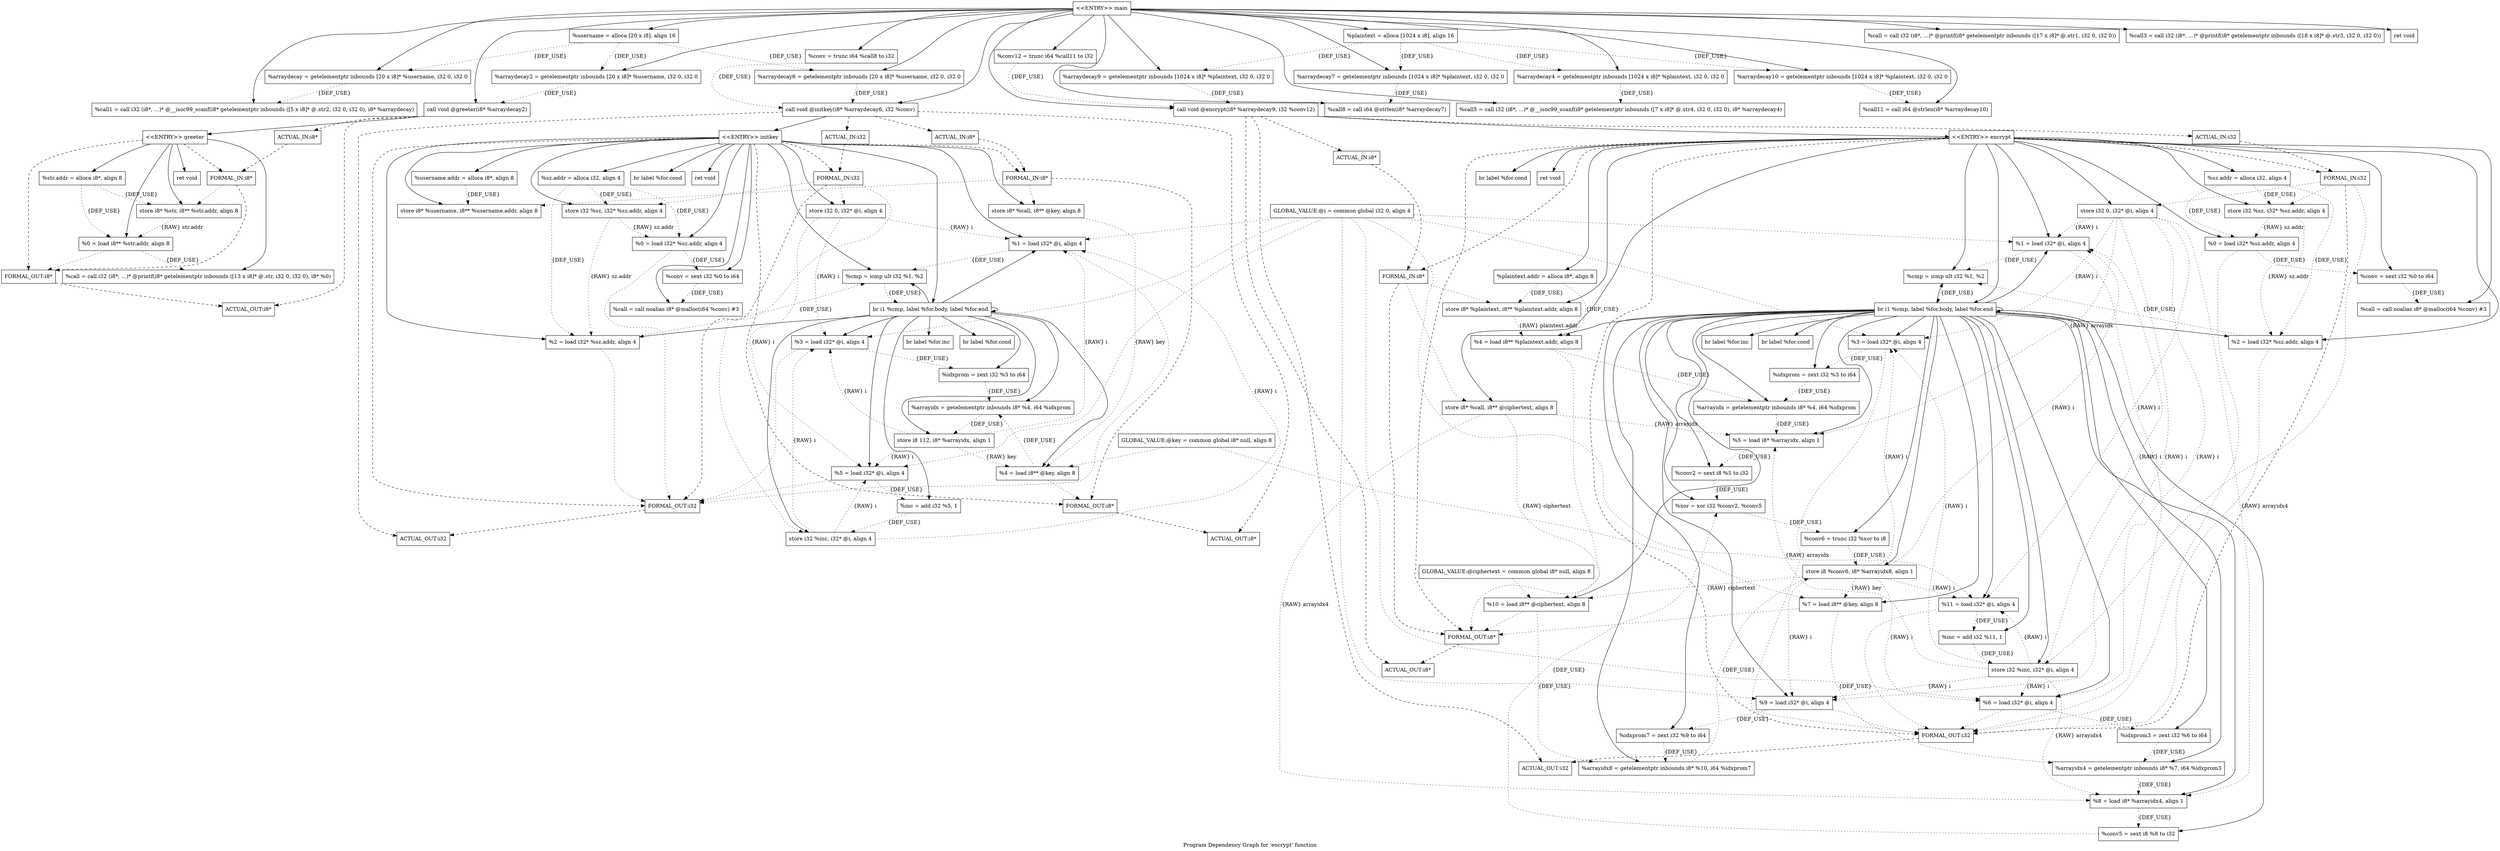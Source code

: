 digraph "Program Dependency Graph for 'encrypt' function" {
	label="Program Dependency Graph for 'encrypt' function";

	Node0x2da2eb0 [shape=record,label="{  %str.addr = alloca i8*, align 8}"];
	Node0x2da2eb0 -> Node0x2da2f20[style=dotted,label = "{DEF_USE}" ];
	Node0x2da2eb0 -> Node0x2da2f90[style=dotted,label = "{DEF_USE}" ];
	Node0x2da2f20 [shape=record,label="{  store i8* %str, i8** %str.addr, align 8}"];
	Node0x2da2f20 -> Node0x2da2f90[style=dotted,label = "{RAW} str.addr"];
	Node0x2da2f90 [shape=record,label="{  %0 = load i8** %str.addr, align 8}"];
	Node0x2da2f90 -> Node0x2da3060[style=dotted,label = "{DEF_USE}" ];
	Node0x2da2f90 -> Node0x2db6ba0[style=dotted];
	Node0x2da3060 [shape=record,label="{  %call = call i32 (i8*, ...)* @printf(i8* getelementptr inbounds ([13 x i8]* @.str, i32 0, i32 0), i8* %0)}"];
	Node0x2da30d0 [shape=record,label="{\<\<ENTRY\>\> greeter}"];
	Node0x2da30d0 -> Node0x2da2eb0;
	Node0x2da30d0 -> Node0x2da2f20;
	Node0x2da30d0 -> Node0x2da2f90;
	Node0x2da30d0 -> Node0x2da3060;
	Node0x2da30d0 -> Node0x2da3000;
	Node0x2da30d0 -> Node0x2db6b30[style=dashed];
	Node0x2da30d0 -> Node0x2db6ba0[style=dashed];
	Node0x2da3000 [shape=record,label="{  ret void}"];
	Node0x2da7e60 [shape=record,label="{  %username.addr = alloca i8*, align 8}"];
	Node0x2da7e60 -> Node0x2da7ed0[style=dotted,label = "{DEF_USE}" ];
	Node0x2da7ed0 [shape=record,label="{  store i8* %username, i8** %username.addr, align 8}"];
	Node0x2da7f40 [shape=record,label="{GLOBAL_VALUE:@i = common global i32 0, align 4}"];
	Node0x2da7f40 -> Node0x2da8040[style=dotted];
	Node0x2da7f40 -> Node0x2da80b0[style=dotted];
	Node0x2da7f40 -> Node0x2da8230[style=dotted];
	Node0x2da7f40 -> Node0x2db08f0[style=dotted];
	Node0x2da7f40 -> Node0x2db0960[style=dotted];
	Node0x2da7f40 -> Node0x2db0b00[style=dotted];
	Node0x2da7f40 -> Node0x2db0c10[style=dotted];
	Node0x2da7f40 -> Node0x2db0d60[style=dotted];
	Node0x2da8040 [shape=record,label="{  %1 = load i32* @i, align 4}"];
	Node0x2da8040 -> Node0x2da86c0[style=dotted,label = "{DEF_USE}" ];
	Node0x2da8040 -> Node0x2db7f70[style=dotted];
	Node0x2da80b0 [shape=record,label="{  %3 = load i32* @i, align 4}"];
	Node0x2da80b0 -> Node0x2da8800[style=dotted,label = "{DEF_USE}" ];
	Node0x2da80b0 -> Node0x2db7f70[style=dotted];
	Node0x2da8150 [shape=record,label="{GLOBAL_VALUE:@key = common global i8* null, align 8}"];
	Node0x2da8150 -> Node0x2da81c0[style=dotted];
	Node0x2da8150 -> Node0x2db0b70[style=dotted];
	Node0x2da81c0 [shape=record,label="{  %4 = load i8** @key, align 8}"];
	Node0x2da81c0 -> Node0x2da8950[style=dotted,label = "{DEF_USE}" ];
	Node0x2da81c0 -> Node0x2db7f00[style=dotted];
	Node0x2da8230 [shape=record,label="{  %5 = load i32* @i, align 4}"];
	Node0x2da8230 -> Node0x2da8b40[style=dotted,label = "{DEF_USE}" ];
	Node0x2da8230 -> Node0x2db7f70[style=dotted];
	Node0x2da8120 [shape=record,label="{  %sz.addr = alloca i32, align 4}"];
	Node0x2da8120 -> Node0x2da82e0[style=dotted,label = "{DEF_USE}" ];
	Node0x2da8120 -> Node0x2da8350[style=dotted,label = "{DEF_USE}" ];
	Node0x2da8120 -> Node0x2da7fe0[style=dotted,label = "{DEF_USE}" ];
	Node0x2da82e0 [shape=record,label="{  store i32 %sz, i32* %sz.addr, align 4}"];
	Node0x2da82e0 -> Node0x2da8350[style=dotted,label = "{RAW} sz.addr"];
	Node0x2da82e0 -> Node0x2da7fe0[style=dotted,label = "{RAW} sz.addr"];
	Node0x2da8350 [shape=record,label="{  %0 = load i32* %sz.addr, align 4}"];
	Node0x2da8350 -> Node0x2da8010[style=dotted,label = "{DEF_USE}" ];
	Node0x2da8350 -> Node0x2db7f70[style=dotted];
	Node0x2da7fe0 [shape=record,label="{  %2 = load i32* %sz.addr, align 4}"];
	Node0x2da7fe0 -> Node0x2da86c0[style=dotted,label = "{DEF_USE}" ];
	Node0x2da7fe0 -> Node0x2db7f70[style=dotted];
	Node0x2da8010 [shape=record,label="{  %conv = sext i32 %0 to i64}"];
	Node0x2da8010 -> Node0x2da8550[style=dotted,label = "{DEF_USE}" ];
	Node0x2da8550 [shape=record,label="{  %call = call noalias i8* @malloc(i64 %conv) #3}"];
	Node0x2da85c0 [shape=record,label="{  store i8* %call, i8** @key, align 8}"];
	Node0x2da85c0 -> Node0x2da81c0[style=dotted,label = "{RAW} key"];
	Node0x2da8630 [shape=record,label="{  store i32 0, i32* @i, align 4}"];
	Node0x2da8630 -> Node0x2da8040[style=dotted,label = "{RAW} i"];
	Node0x2da8630 -> Node0x2da80b0[style=dotted,label = "{RAW} i"];
	Node0x2da8630 -> Node0x2da8230[style=dotted,label = "{RAW} i"];
	Node0x2da86c0 [shape=record,label="{  %cmp = icmp ult i32 %1, %2}"];
	Node0x2da86c0 -> Node0x2da8750[style=dotted,label = "{DEF_USE}" ];
	Node0x2da8750 [shape=record,label="{  br i1 %cmp, label %for.body, label %for.end}"];
	Node0x2da8750 -> Node0x2da8040;
	Node0x2da8750 -> Node0x2da7fe0;
	Node0x2da8750 -> Node0x2da86c0;
	Node0x2da8750 -> Node0x2da8750;
	Node0x2da8750 -> Node0x2da80b0;
	Node0x2da8750 -> Node0x2da8800;
	Node0x2da8750 -> Node0x2da81c0;
	Node0x2da8750 -> Node0x2da8950;
	Node0x2da8750 -> Node0x2da89c0;
	Node0x2da8750 -> Node0x2da8880;
	Node0x2da8750 -> Node0x2da8230;
	Node0x2da8750 -> Node0x2da8b40;
	Node0x2da8750 -> Node0x2da8bb0;
	Node0x2da8750 -> Node0x2da8c20;
	Node0x2da8800 [shape=record,label="{  %idxprom = zext i32 %3 to i64}"];
	Node0x2da8800 -> Node0x2da8950[style=dotted,label = "{DEF_USE}" ];
	Node0x2da8950 [shape=record,label="{  %arrayidx = getelementptr inbounds i8* %4, i64 %idxprom}"];
	Node0x2da8950 -> Node0x2da89c0[style=dotted,label = "{DEF_USE}" ];
	Node0x2da89c0 [shape=record,label="{  store i8 112, i8* %arrayidx, align 1}"];
	Node0x2da89c0 -> Node0x2da8040[style=dotted,label = "{RAW} i"];
	Node0x2da89c0 -> Node0x2da80b0[style=dotted,label = "{RAW} i"];
	Node0x2da89c0 -> Node0x2da81c0[style=dotted,label = "{RAW} key"];
	Node0x2da89c0 -> Node0x2da8230[style=dotted,label = "{RAW} i"];
	Node0x2da8880 [shape=record,label="{  br label %for.inc}"];
	Node0x2da8b40 [shape=record,label="{  %inc = add i32 %5, 1}"];
	Node0x2da8b40 -> Node0x2da8bb0[style=dotted,label = "{DEF_USE}" ];
	Node0x2da8bb0 [shape=record,label="{  store i32 %inc, i32* @i, align 4}"];
	Node0x2da8bb0 -> Node0x2da8040[style=dotted,label = "{RAW} i"];
	Node0x2da8bb0 -> Node0x2da80b0[style=dotted,label = "{RAW} i"];
	Node0x2da8bb0 -> Node0x2da8230[style=dotted,label = "{RAW} i"];
	Node0x2da8c20 [shape=record,label="{  br label %for.cond}"];
	Node0x2da8cf0 [shape=record,label="{\<\<ENTRY\>\> initkey}"];
	Node0x2da8cf0 -> Node0x2da7e60;
	Node0x2da8cf0 -> Node0x2da8120;
	Node0x2da8cf0 -> Node0x2da7ed0;
	Node0x2da8cf0 -> Node0x2da82e0;
	Node0x2da8cf0 -> Node0x2da8350;
	Node0x2da8cf0 -> Node0x2da8010;
	Node0x2da8cf0 -> Node0x2da8550;
	Node0x2da8cf0 -> Node0x2da85c0;
	Node0x2da8cf0 -> Node0x2da8630;
	Node0x2da8cf0 -> Node0x2da8df0;
	Node0x2da8cf0 -> Node0x2da8040;
	Node0x2da8cf0 -> Node0x2da7fe0;
	Node0x2da8cf0 -> Node0x2da86c0;
	Node0x2da8cf0 -> Node0x2da8750;
	Node0x2da8cf0 -> Node0x2da8eb0;
	Node0x2da8cf0 -> Node0x2db7e90[style=dashed];
	Node0x2da8cf0 -> Node0x2db7f00[style=dashed];
	Node0x2da8cf0 -> Node0x2da8fa0[style=dashed];
	Node0x2da8cf0 -> Node0x2db7f70[style=dashed];
	Node0x2da8df0 [shape=record,label="{  br label %for.cond}"];
	Node0x2da8eb0 [shape=record,label="{  ret void}"];
	Node0x2db0810 [shape=record,label="{  %plaintext.addr = alloca i8*, align 8}"];
	Node0x2db0810 -> Node0x2db0880[style=dotted,label = "{DEF_USE}" ];
	Node0x2db0810 -> Node0x2db0a60[style=dotted,label = "{DEF_USE}" ];
	Node0x2db0880 [shape=record,label="{  store i8* %plaintext, i8** %plaintext.addr, align 8}"];
	Node0x2db0880 -> Node0x2db0a60[style=dotted,label = "{RAW} plaintext.addr"];
	Node0x2db08f0 [shape=record,label="{  %1 = load i32* @i, align 4}"];
	Node0x2db08f0 -> Node0x2db12b0[style=dotted,label = "{DEF_USE}" ];
	Node0x2db08f0 -> Node0x2db9980[style=dotted];
	Node0x2db0960 [shape=record,label="{  %3 = load i32* @i, align 4}"];
	Node0x2db0960 -> Node0x2db14b0[style=dotted,label = "{DEF_USE}" ];
	Node0x2db0960 -> Node0x2db9980[style=dotted];
	Node0x2db0a60 [shape=record,label="{  %4 = load i8** %plaintext.addr, align 8}"];
	Node0x2db0a60 -> Node0x2db15b0[style=dotted,label = "{DEF_USE}" ];
	Node0x2db0a60 -> Node0x2db98a0[style=dotted];
	Node0x2db0b00 [shape=record,label="{  %6 = load i32* @i, align 4}"];
	Node0x2db0b00 -> Node0x2db1730[style=dotted,label = "{DEF_USE}" ];
	Node0x2db0b00 -> Node0x2db9980[style=dotted];
	Node0x2db0b70 [shape=record,label="{  %7 = load i8** @key, align 8}"];
	Node0x2db0b70 -> Node0x2db17a0[style=dotted,label = "{DEF_USE}" ];
	Node0x2db0b70 -> Node0x2db98a0[style=dotted];
	Node0x2db0c10 [shape=record,label="{  %9 = load i32* @i, align 4}"];
	Node0x2db0c10 -> Node0x2db12e0[style=dotted,label = "{DEF_USE}" ];
	Node0x2db0c10 -> Node0x2db9980[style=dotted];
	Node0x2db0c80 [shape=record,label="{GLOBAL_VALUE:@ciphertext = common global i8* null, align 8}"];
	Node0x2db0c80 -> Node0x2db0cf0[style=dotted];
	Node0x2db0cf0 [shape=record,label="{  %10 = load i8** @ciphertext, align 8}"];
	Node0x2db0cf0 -> Node0x2db16d0[style=dotted,label = "{DEF_USE}" ];
	Node0x2db0cf0 -> Node0x2db98a0[style=dotted];
	Node0x2db0d60 [shape=record,label="{  %11 = load i32* @i, align 4}"];
	Node0x2db0d60 -> Node0x2da9100[style=dotted,label = "{DEF_USE}" ];
	Node0x2db0d60 -> Node0x2db9980[style=dotted];
	Node0x2db0dd0 [shape=record,label="{  %sz.addr = alloca i32, align 4}"];
	Node0x2db0dd0 -> Node0x2db0e40[style=dotted,label = "{DEF_USE}" ];
	Node0x2db0dd0 -> Node0x2db0eb0[style=dotted,label = "{DEF_USE}" ];
	Node0x2db0dd0 -> Node0x2db0f50[style=dotted,label = "{DEF_USE}" ];
	Node0x2db0e40 [shape=record,label="{  store i32 %sz, i32* %sz.addr, align 4}"];
	Node0x2db0e40 -> Node0x2db0eb0[style=dotted,label = "{RAW} sz.addr"];
	Node0x2db0e40 -> Node0x2db0f50[style=dotted,label = "{RAW} sz.addr"];
	Node0x2db0eb0 [shape=record,label="{  %0 = load i32* %sz.addr, align 4}"];
	Node0x2db0eb0 -> Node0x2db0fc0[style=dotted,label = "{DEF_USE}" ];
	Node0x2db0eb0 -> Node0x2db9980[style=dotted];
	Node0x2db0f50 [shape=record,label="{  %2 = load i32* %sz.addr, align 4}"];
	Node0x2db0f50 -> Node0x2db12b0[style=dotted,label = "{DEF_USE}" ];
	Node0x2db0f50 -> Node0x2db9980[style=dotted];
	Node0x2db0fc0 [shape=record,label="{  %conv = sext i32 %0 to i64}"];
	Node0x2db0fc0 -> Node0x2db1030[style=dotted,label = "{DEF_USE}" ];
	Node0x2db1030 [shape=record,label="{  %call = call noalias i8* @malloc(i64 %conv) #3}"];
	Node0x2db10a0 [shape=record,label="{  store i8* %call, i8** @ciphertext, align 8}"];
	Node0x2db10a0 -> Node0x2db1110[style=dotted,label = "{RAW} arrayidx"];
	Node0x2db10a0 -> Node0x2db1180[style=dotted,label = "{RAW} arrayidx4"];
	Node0x2db10a0 -> Node0x2db0cf0[style=dotted,label = "{RAW} ciphertext"];
	Node0x2db1110 [shape=record,label="{  %5 = load i8* %arrayidx, align 1}"];
	Node0x2db1110 -> Node0x2db14e0[style=dotted,label = "{DEF_USE}" ];
	Node0x2db1180 [shape=record,label="{  %8 = load i8* %arrayidx4, align 1}"];
	Node0x2db1180 -> Node0x2db1810[style=dotted,label = "{DEF_USE}" ];
	Node0x2db11f0 [shape=record,label="{  store i32 0, i32* @i, align 4}"];
	Node0x2db11f0 -> Node0x2db08f0[style=dotted,label = "{RAW} i"];
	Node0x2db11f0 -> Node0x2db0960[style=dotted,label = "{RAW} i"];
	Node0x2db11f0 -> Node0x2db1110[style=dotted,label = "{RAW} arrayidx"];
	Node0x2db11f0 -> Node0x2db0b00[style=dotted,label = "{RAW} i"];
	Node0x2db11f0 -> Node0x2db1180[style=dotted,label = "{RAW} arrayidx4"];
	Node0x2db11f0 -> Node0x2db0c10[style=dotted,label = "{RAW} i"];
	Node0x2db11f0 -> Node0x2db0d60[style=dotted,label = "{RAW} i"];
	Node0x2db12b0 [shape=record,label="{  %cmp = icmp ult i32 %1, %2}"];
	Node0x2db12b0 -> Node0x2db1400[style=dotted,label = "{DEF_USE}" ];
	Node0x2db1400 [shape=record,label="{  br i1 %cmp, label %for.body, label %for.end}"];
	Node0x2db1400 -> Node0x2db08f0;
	Node0x2db1400 -> Node0x2db0f50;
	Node0x2db1400 -> Node0x2db12b0;
	Node0x2db1400 -> Node0x2db1400;
	Node0x2db1400 -> Node0x2db0960;
	Node0x2db1400 -> Node0x2db14b0;
	Node0x2db1400 -> Node0x2db0a60;
	Node0x2db1400 -> Node0x2db15b0;
	Node0x2db1400 -> Node0x2db1110;
	Node0x2db1400 -> Node0x2db14e0;
	Node0x2db1400 -> Node0x2db0b00;
	Node0x2db1400 -> Node0x2db1730;
	Node0x2db1400 -> Node0x2db0b70;
	Node0x2db1400 -> Node0x2db17a0;
	Node0x2db1400 -> Node0x2db1180;
	Node0x2db1400 -> Node0x2db1810;
	Node0x2db1400 -> Node0x2db1880;
	Node0x2db1400 -> Node0x2db1620;
	Node0x2db1400 -> Node0x2db0c10;
	Node0x2db1400 -> Node0x2db12e0;
	Node0x2db1400 -> Node0x2db0cf0;
	Node0x2db1400 -> Node0x2db16d0;
	Node0x2db1400 -> Node0x2db1700;
	Node0x2db1400 -> Node0x2da9090;
	Node0x2db1400 -> Node0x2db0d60;
	Node0x2db1400 -> Node0x2da9100;
	Node0x2db1400 -> Node0x2da9170;
	Node0x2db1400 -> Node0x2da91e0;
	Node0x2db14b0 [shape=record,label="{  %idxprom = zext i32 %3 to i64}"];
	Node0x2db14b0 -> Node0x2db15b0[style=dotted,label = "{DEF_USE}" ];
	Node0x2db15b0 [shape=record,label="{  %arrayidx = getelementptr inbounds i8* %4, i64 %idxprom}"];
	Node0x2db15b0 -> Node0x2db1110[style=dotted,label = "{DEF_USE}" ];
	Node0x2db14e0 [shape=record,label="{  %conv2 = sext i8 %5 to i32}"];
	Node0x2db14e0 -> Node0x2db1880[style=dotted,label = "{DEF_USE}" ];
	Node0x2db1730 [shape=record,label="{  %idxprom3 = zext i32 %6 to i64}"];
	Node0x2db1730 -> Node0x2db17a0[style=dotted,label = "{DEF_USE}" ];
	Node0x2db17a0 [shape=record,label="{  %arrayidx4 = getelementptr inbounds i8* %7, i64 %idxprom3}"];
	Node0x2db17a0 -> Node0x2db1180[style=dotted,label = "{DEF_USE}" ];
	Node0x2db1810 [shape=record,label="{  %conv5 = sext i8 %8 to i32}"];
	Node0x2db1810 -> Node0x2db1880[style=dotted,label = "{DEF_USE}" ];
	Node0x2db1880 [shape=record,label="{  %xor = xor i32 %conv2, %conv5}"];
	Node0x2db1880 -> Node0x2db1620[style=dotted,label = "{DEF_USE}" ];
	Node0x2db1620 [shape=record,label="{  %conv6 = trunc i32 %xor to i8}"];
	Node0x2db1620 -> Node0x2db1700[style=dotted,label = "{DEF_USE}" ];
	Node0x2db12e0 [shape=record,label="{  %idxprom7 = zext i32 %9 to i64}"];
	Node0x2db12e0 -> Node0x2db16d0[style=dotted,label = "{DEF_USE}" ];
	Node0x2db16d0 [shape=record,label="{  %arrayidx8 = getelementptr inbounds i8* %10, i64 %idxprom7}"];
	Node0x2db16d0 -> Node0x2db1700[style=dotted,label = "{DEF_USE}" ];
	Node0x2db1700 [shape=record,label="{  store i8 %conv6, i8* %arrayidx8, align 1}"];
	Node0x2db1700 -> Node0x2db08f0[style=dotted,label = "{RAW} i"];
	Node0x2db1700 -> Node0x2db0960[style=dotted,label = "{RAW} i"];
	Node0x2db1700 -> Node0x2db0b00[style=dotted,label = "{RAW} i"];
	Node0x2db1700 -> Node0x2db0b70[style=dotted,label = "{RAW} key"];
	Node0x2db1700 -> Node0x2db0c10[style=dotted,label = "{RAW} i"];
	Node0x2db1700 -> Node0x2db0cf0[style=dotted,label = "{RAW} ciphertext"];
	Node0x2db1700 -> Node0x2db0d60[style=dotted,label = "{RAW} i"];
	Node0x2da9090 [shape=record,label="{  br label %for.inc}"];
	Node0x2da9100 [shape=record,label="{  %inc = add i32 %11, 1}"];
	Node0x2da9100 -> Node0x2da9170[style=dotted,label = "{DEF_USE}" ];
	Node0x2da9170 [shape=record,label="{  store i32 %inc, i32* @i, align 4}"];
	Node0x2da9170 -> Node0x2db08f0[style=dotted,label = "{RAW} i"];
	Node0x2da9170 -> Node0x2db0960[style=dotted,label = "{RAW} i"];
	Node0x2da9170 -> Node0x2db1110[style=dotted,label = "{RAW} arrayidx"];
	Node0x2da9170 -> Node0x2db0b00[style=dotted,label = "{RAW} i"];
	Node0x2da9170 -> Node0x2db1180[style=dotted,label = "{RAW} arrayidx4"];
	Node0x2da9170 -> Node0x2db0c10[style=dotted,label = "{RAW} i"];
	Node0x2da9170 -> Node0x2db0d60[style=dotted,label = "{RAW} i"];
	Node0x2da91e0 [shape=record,label="{  br label %for.cond}"];
	Node0x2db2150 [shape=record,label="{\<\<ENTRY\>\> encrypt}"];
	Node0x2db2150 -> Node0x2db0810;
	Node0x2db2150 -> Node0x2db0dd0;
	Node0x2db2150 -> Node0x2db0880;
	Node0x2db2150 -> Node0x2db0e40;
	Node0x2db2150 -> Node0x2db0eb0;
	Node0x2db2150 -> Node0x2db0fc0;
	Node0x2db2150 -> Node0x2db1030;
	Node0x2db2150 -> Node0x2db10a0;
	Node0x2db2150 -> Node0x2db11f0;
	Node0x2db2150 -> Node0x2db2370;
	Node0x2db2150 -> Node0x2db08f0;
	Node0x2db2150 -> Node0x2db0f50;
	Node0x2db2150 -> Node0x2db12b0;
	Node0x2db2150 -> Node0x2db1400;
	Node0x2db2150 -> Node0x2db23e0;
	Node0x2db2150 -> Node0x2db9830[style=dashed];
	Node0x2db2150 -> Node0x2db98a0[style=dashed];
	Node0x2db2150 -> Node0x2db9910[style=dashed];
	Node0x2db2150 -> Node0x2db9980[style=dashed];
	Node0x2db2370 [shape=record,label="{  br label %for.cond}"];
	Node0x2db23e0 [shape=record,label="{  ret void}"];
	Node0x2db6060 [shape=record,label="{  %username = alloca [20 x i8], align 16}"];
	Node0x2db6060 -> Node0x2db60d0[style=dotted,label = "{DEF_USE}" ];
	Node0x2db6060 -> Node0x2db6140[style=dotted,label = "{DEF_USE}" ];
	Node0x2db6060 -> Node0x2db61e0[style=dotted,label = "{DEF_USE}" ];
	Node0x2db60d0 [shape=record,label="{  %arraydecay = getelementptr inbounds [20 x i8]* %username, i32 0, i32 0}"];
	Node0x2db60d0 -> Node0x2db64a0[style=dotted,label = "{DEF_USE}" ];
	Node0x2db6140 [shape=record,label="{  %arraydecay2 = getelementptr inbounds [20 x i8]* %username, i32 0, i32 0}"];
	Node0x2db6140 -> Node0x2db6510[style=dotted,label = "{DEF_USE}" ];
	Node0x2db61e0 [shape=record,label="{  %arraydecay6 = getelementptr inbounds [20 x i8]* %username, i32 0, i32 0}"];
	Node0x2db61e0 -> Node0x2db7180[style=dotted,label = "{DEF_USE}" ];
	Node0x2db61b0 [shape=record,label="{  %plaintext = alloca [1024 x i8], align 16}"];
	Node0x2db61b0 -> Node0x2db6290[style=dotted,label = "{DEF_USE}" ];
	Node0x2db61b0 -> Node0x2db6300[style=dotted,label = "{DEF_USE}" ];
	Node0x2db61b0 -> Node0x2db63a0[style=dotted,label = "{DEF_USE}" ];
	Node0x2db61b0 -> Node0x2db6370[style=dotted,label = "{DEF_USE}" ];
	Node0x2db6290 [shape=record,label="{  %arraydecay4 = getelementptr inbounds [1024 x i8]* %plaintext, i32 0, i32 0}"];
	Node0x2db6290 -> Node0x2db6fe0[style=dotted,label = "{DEF_USE}" ];
	Node0x2db6300 [shape=record,label="{  %arraydecay7 = getelementptr inbounds [1024 x i8]* %plaintext, i32 0, i32 0}"];
	Node0x2db6300 -> Node0x2db7210[style=dotted,label = "{DEF_USE}" ];
	Node0x2db63a0 [shape=record,label="{  %arraydecay9 = getelementptr inbounds [1024 x i8]* %plaintext, i32 0, i32 0}"];
	Node0x2db63a0 -> Node0x2db89e0[style=dotted,label = "{DEF_USE}" ];
	Node0x2db6370 [shape=record,label="{  %arraydecay10 = getelementptr inbounds [1024 x i8]* %plaintext, i32 0, i32 0}"];
	Node0x2db6370 -> Node0x2db8bb0[style=dotted,label = "{DEF_USE}" ];
	Node0x2db64a0 [shape=record,label="{  %call1 = call i32 (i8*, ...)* @__isoc99_scanf(i8* getelementptr inbounds ([5 x i8]* @.str2, i32 0, i32 0), i8* %arraydecay)}"];
	Node0x2db6510 [shape=record,label="{  call void @greeter(i8* %arraydecay2)}"];
	Node0x2db6510 -> Node0x2da30d0;
	Node0x2db6510 -> Node0x2db6f70[style=dashed];
	Node0x2db6510 -> Node0x2db7010[style=dashed];
	Node0x2db6b30 [shape=record,label="{FORMAL_IN:i8*}"];
	Node0x2db6b30 -> Node0x2db6ba0[style=dashed];
	Node0x2db6b30 -> Node0x2da2f20[style=dotted];
	Node0x2db6ba0 [shape=record,label="{FORMAL_OUT:i8*}"];
	Node0x2db6ba0 -> Node0x2db7010[style=dashed];
	Node0x2db6f70 [shape=record,label="{ACTUAL_IN:i8*}"];
	Node0x2db6f70 -> Node0x2db6b30[style=dashed];
	Node0x2db7010 [shape=record,label="{ACTUAL_OUT:i8*}"];
	Node0x2db6fe0 [shape=record,label="{  %call5 = call i32 (i8*, ...)* @__isoc99_scanf(i8* getelementptr inbounds ([7 x i8]* @.str4, i32 0, i32 0), i8* %arraydecay4)}"];
	Node0x2db7180 [shape=record,label="{  call void @initkey(i8* %arraydecay6, i32 %conv)}"];
	Node0x2db7180 -> Node0x2da8cf0;
	Node0x2db7180 -> Node0x2db88b0[style=dashed];
	Node0x2db7180 -> Node0x2db8950[style=dashed];
	Node0x2db7180 -> Node0x2db8920[style=dashed];
	Node0x2db7180 -> Node0x2db8a50[style=dashed];
	Node0x2db7210 [shape=record,label="{  %call8 = call i64 @strlen(i8* %arraydecay7)}"];
	Node0x2db72a0 [shape=record,label="{  %conv = trunc i64 %call8 to i32}"];
	Node0x2db72a0 -> Node0x2db7180[style=dotted,label = "{DEF_USE}" ];
	Node0x2db7e90 [shape=record,label="{FORMAL_IN:i8*}"];
	Node0x2db7e90 -> Node0x2db7f00[style=dashed];
	Node0x2db7e90 -> Node0x2da7ed0[style=dotted];
	Node0x2db7e90 -> Node0x2da85c0[style=dotted];
	Node0x2db7f00 [shape=record,label="{FORMAL_OUT:i8*}"];
	Node0x2db7f00 -> Node0x2db8950[style=dashed];
	Node0x2da8fa0 [shape=record,label="{FORMAL_IN:i32}"];
	Node0x2da8fa0 -> Node0x2db7f70[style=dashed];
	Node0x2da8fa0 -> Node0x2da82e0[style=dotted];
	Node0x2da8fa0 -> Node0x2da8630[style=dotted];
	Node0x2da8fa0 -> Node0x2da8bb0[style=dotted];
	Node0x2db7f70 [shape=record,label="{FORMAL_OUT:i32}"];
	Node0x2db7f70 -> Node0x2db8a50[style=dashed];
	Node0x2db88b0 [shape=record,label="{ACTUAL_IN:i8*}"];
	Node0x2db88b0 -> Node0x2db7e90[style=dashed];
	Node0x2db8950 [shape=record,label="{ACTUAL_OUT:i8*}"];
	Node0x2db8920 [shape=record,label="{ACTUAL_IN:i32}"];
	Node0x2db8920 -> Node0x2da8fa0[style=dashed];
	Node0x2db8a50 [shape=record,label="{ACTUAL_OUT:i32}"];
	Node0x2db89e0 [shape=record,label="{  call void @encrypt(i8* %arraydecay9, i32 %conv12)}"];
	Node0x2db89e0 -> Node0x2db2150;
	Node0x2db89e0 -> Node0x2dba340[style=dashed];
	Node0x2db89e0 -> Node0x2dba3e0[style=dashed];
	Node0x2db89e0 -> Node0x2dba3b0[style=dashed];
	Node0x2db89e0 -> Node0x2dba4a0[style=dashed];
	Node0x2db8bb0 [shape=record,label="{  %call11 = call i64 @strlen(i8* %arraydecay10)}"];
	Node0x2db8c40 [shape=record,label="{  %conv12 = trunc i64 %call11 to i32}"];
	Node0x2db8c40 -> Node0x2db89e0[style=dotted,label = "{DEF_USE}" ];
	Node0x2db9830 [shape=record,label="{FORMAL_IN:i8*}"];
	Node0x2db9830 -> Node0x2db98a0[style=dashed];
	Node0x2db9830 -> Node0x2db0880[style=dotted];
	Node0x2db9830 -> Node0x2db10a0[style=dotted];
	Node0x2db98a0 [shape=record,label="{FORMAL_OUT:i8*}"];
	Node0x2db98a0 -> Node0x2dba3e0[style=dashed];
	Node0x2db9910 [shape=record,label="{FORMAL_IN:i32}"];
	Node0x2db9910 -> Node0x2db9980[style=dashed];
	Node0x2db9910 -> Node0x2db0e40[style=dotted];
	Node0x2db9910 -> Node0x2db11f0[style=dotted];
	Node0x2db9910 -> Node0x2da9170[style=dotted];
	Node0x2db9980 [shape=record,label="{FORMAL_OUT:i32}"];
	Node0x2db9980 -> Node0x2dba4a0[style=dashed];
	Node0x2dba340 [shape=record,label="{ACTUAL_IN:i8*}"];
	Node0x2dba340 -> Node0x2db9830[style=dashed];
	Node0x2dba3e0 [shape=record,label="{ACTUAL_OUT:i8*}"];
	Node0x2dba3b0 [shape=record,label="{ACTUAL_IN:i32}"];
	Node0x2dba3b0 -> Node0x2db9910[style=dashed];
	Node0x2dba4a0 [shape=record,label="{ACTUAL_OUT:i32}"];
	Node0x2dba450 [shape=record,label="{\<\<ENTRY\>\> main}"];
	Node0x2dba450 -> Node0x2db6060;
	Node0x2dba450 -> Node0x2db61b0;
	Node0x2dba450 -> Node0x2dba680;
	Node0x2dba450 -> Node0x2db60d0;
	Node0x2dba450 -> Node0x2db64a0;
	Node0x2dba450 -> Node0x2db6140;
	Node0x2dba450 -> Node0x2db6510;
	Node0x2dba450 -> Node0x2dba650;
	Node0x2dba450 -> Node0x2db6290;
	Node0x2dba450 -> Node0x2db6fe0;
	Node0x2dba450 -> Node0x2db61e0;
	Node0x2dba450 -> Node0x2db6300;
	Node0x2dba450 -> Node0x2db7210;
	Node0x2dba450 -> Node0x2db72a0;
	Node0x2dba450 -> Node0x2db7180;
	Node0x2dba450 -> Node0x2db63a0;
	Node0x2dba450 -> Node0x2db6370;
	Node0x2dba450 -> Node0x2db8bb0;
	Node0x2dba450 -> Node0x2db8c40;
	Node0x2dba450 -> Node0x2db89e0;
	Node0x2dba450 -> Node0x2dba740;
	Node0x2dba680 [shape=record,label="{  %call = call i32 (i8*, ...)* @printf(i8* getelementptr inbounds ([17 x i8]* @.str1, i32 0, i32 0))}"];
	Node0x2dba650 [shape=record,label="{  %call3 = call i32 (i8*, ...)* @printf(i8* getelementptr inbounds ([18 x i8]* @.str3, i32 0, i32 0))}"];
	Node0x2dba740 [shape=record,label="{  ret void}"];
}
